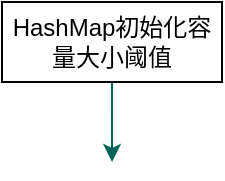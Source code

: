 <mxfile version="14.5.8" type="github">
  <diagram id="8cclOKOWmr6MBxCDymrc" name="第 1 页">
    <mxGraphModel dx="593" dy="302" grid="1" gridSize="10" guides="1" tooltips="1" connect="1" arrows="1" fold="1" page="1" pageScale="1" pageWidth="827" pageHeight="1169" math="0" shadow="0">
      <root>
        <mxCell id="0" />
        <mxCell id="1" parent="0" />
        <mxCell id="X7FFQCw7oS6OuvoXL3tE-2" style="edgeStyle=orthogonalEdgeStyle;curved=0;rounded=1;sketch=0;orthogonalLoop=1;jettySize=auto;html=1;exitX=0.5;exitY=1;exitDx=0;exitDy=0;strokeColor=#006658;fillColor=#21C0A5;fontColor=#5C5C5C;" edge="1" parent="1" source="X7FFQCw7oS6OuvoXL3tE-1">
          <mxGeometry relative="1" as="geometry">
            <mxPoint x="295.034" y="210" as="targetPoint" />
          </mxGeometry>
        </mxCell>
        <mxCell id="X7FFQCw7oS6OuvoXL3tE-1" value="HashMap初始化容量大小阈值" style="rounded=0;whiteSpace=wrap;html=1;sketch=0;" vertex="1" parent="1">
          <mxGeometry x="240" y="130" width="110" height="40" as="geometry" />
        </mxCell>
      </root>
    </mxGraphModel>
  </diagram>
</mxfile>
